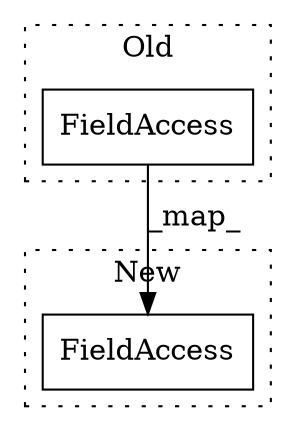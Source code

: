 digraph G {
subgraph cluster0 {
1 [label="FieldAccess" a="22" s="1369" l="19" shape="box"];
label = "Old";
style="dotted";
}
subgraph cluster1 {
2 [label="FieldAccess" a="22" s="1460" l="19" shape="box"];
label = "New";
style="dotted";
}
1 -> 2 [label="_map_"];
}